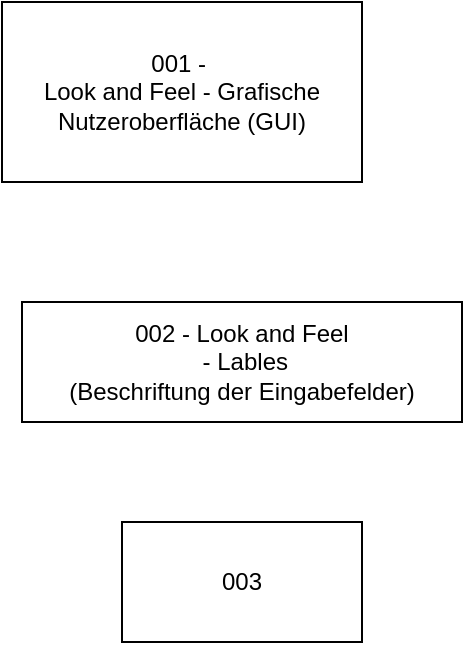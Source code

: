 <mxfile version="24.8.4">
  <diagram name="Seite-1" id="DnXB-zZTz2Z56x0SJixp">
    <mxGraphModel dx="1521" dy="851" grid="1" gridSize="10" guides="1" tooltips="1" connect="1" arrows="1" fold="1" page="1" pageScale="1" pageWidth="827" pageHeight="1169" math="0" shadow="0">
      <root>
        <mxCell id="0" />
        <mxCell id="1" parent="0" />
        <mxCell id="TPI1LNmROSnbRB8zEQOW-2" value="001 -&amp;nbsp;&lt;div&gt;&lt;span style=&quot;background-color: initial;&quot;&gt;Look and Feel - Grafische Nutzeroberfläche (GUI)&lt;/span&gt;&lt;/div&gt;" style="rounded=0;whiteSpace=wrap;html=1;" vertex="1" parent="1">
          <mxGeometry x="110" y="160" width="180" height="90" as="geometry" />
        </mxCell>
        <mxCell id="TPI1LNmROSnbRB8zEQOW-3" value="002 - Look and Feel&lt;div&gt;&amp;nbsp;- Lables&lt;div&gt;(Beschriftung der Eingabefelder)&lt;/div&gt;&lt;/div&gt;" style="rounded=0;whiteSpace=wrap;html=1;" vertex="1" parent="1">
          <mxGeometry x="120" y="310" width="220" height="60" as="geometry" />
        </mxCell>
        <mxCell id="TPI1LNmROSnbRB8zEQOW-5" value="003" style="rounded=0;whiteSpace=wrap;html=1;" vertex="1" parent="1">
          <mxGeometry x="170" y="420" width="120" height="60" as="geometry" />
        </mxCell>
      </root>
    </mxGraphModel>
  </diagram>
</mxfile>
